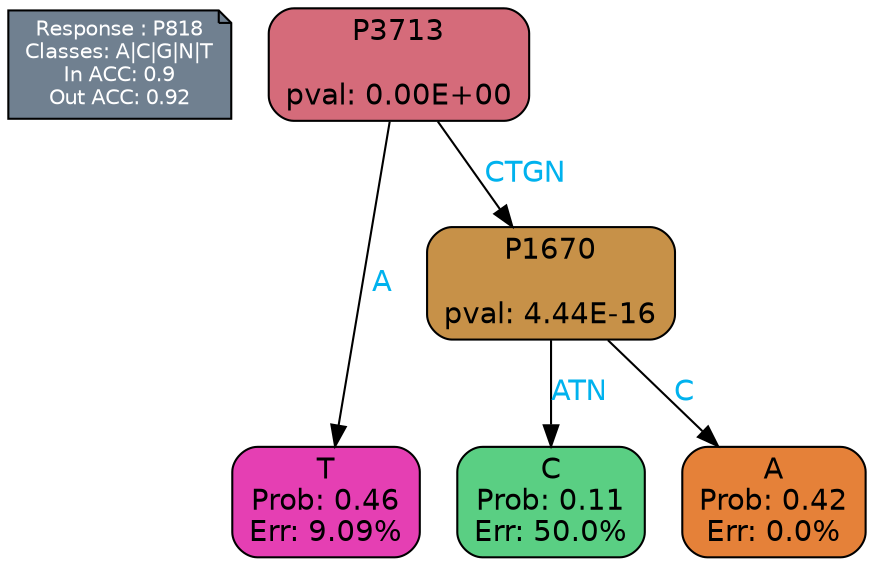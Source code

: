 digraph Tree {
node [shape=box, style="filled, rounded", color="black", fontname=helvetica] ;
graph [ranksep=equally, splines=polylines, bgcolor=transparent, dpi=600] ;
edge [fontname=helvetica] ;
LEGEND [label="Response : P818
Classes: A|C|G|N|T
In ACC: 0.9
Out ACC: 0.92
",shape=note,align=left,style=filled,fillcolor="slategray",fontcolor="white",fontsize=10];1 [label="P3713

pval: 0.00E+00", fillcolor="#d56b7a"] ;
2 [label="T
Prob: 0.46
Err: 9.09%", fillcolor="#e53fb3"] ;
3 [label="P1670

pval: 4.44E-16", fillcolor="#c79148"] ;
4 [label="C
Prob: 0.11
Err: 50.0%", fillcolor="#5acf83"] ;
5 [label="A
Prob: 0.42
Err: 0.0%", fillcolor="#e58139"] ;
1 -> 2 [label="A",fontcolor=deepskyblue2] ;
1 -> 3 [label="CTGN",fontcolor=deepskyblue2] ;
3 -> 4 [label="ATN",fontcolor=deepskyblue2] ;
3 -> 5 [label="C",fontcolor=deepskyblue2] ;
{rank = same; 2;4;5;}{rank = same; LEGEND;1;}}